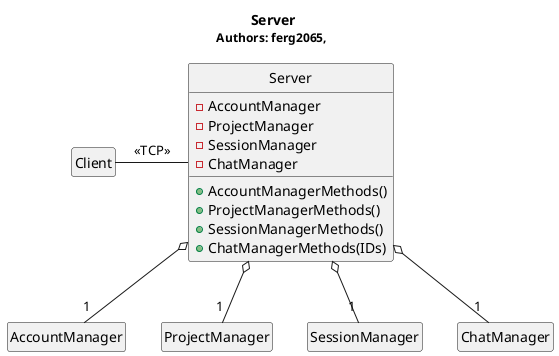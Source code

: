 @startuml
hide circle
hide empty members

Title <b>Server</b>\n<size:12>Authors: ferg2065, </size>

class "Client" as sq
class "Server" as sqs{
	-AccountManager
	-ProjectManager
	-SessionManager
	-ChatManager
	+AccountManagerMethods()
	+ProjectManagerMethods()
	+SessionManagerMethods()
	+ChatManagerMethods(IDs)
	}
class "AccountManager" as sqs_ua_m
class "ProjectManager" as sqs_pr_m
class "SessionManager" as sqs_se_m
class "ChatManager" as sqs_ch_m

sq -right- sqs : <<TCP>>

sqs o-- "1" sqs_pr_m 
sqs o-- "1" sqs_ua_m
sqs o-- "1" sqs_se_m
sqs o-- "1" sqs_ch_m









@enduml